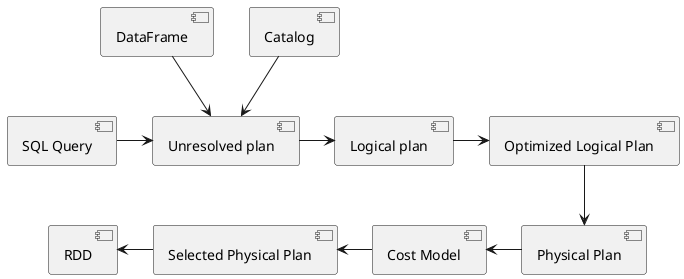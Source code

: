 @startuml

[SQL Query] as sqlq
[DataFrame] as df

[Unresolved plan] as uplan
[Logical plan] as lplan
[Catalog]
[Optimized Logical Plan] as oplan
[Physical Plan] as pplan
[Cost Model] as cmodel
[Selected Physical Plan] as splan
[RDD]

sqlq -r-> uplan
df -d-> uplan
uplan -r-> lplan
[Catalog] -d-> uplan
lplan -r-> oplan
oplan -d-> pplan
pplan -l-> cmodel
cmodel -l-> splan
splan -l-> [RDD]



@enduml